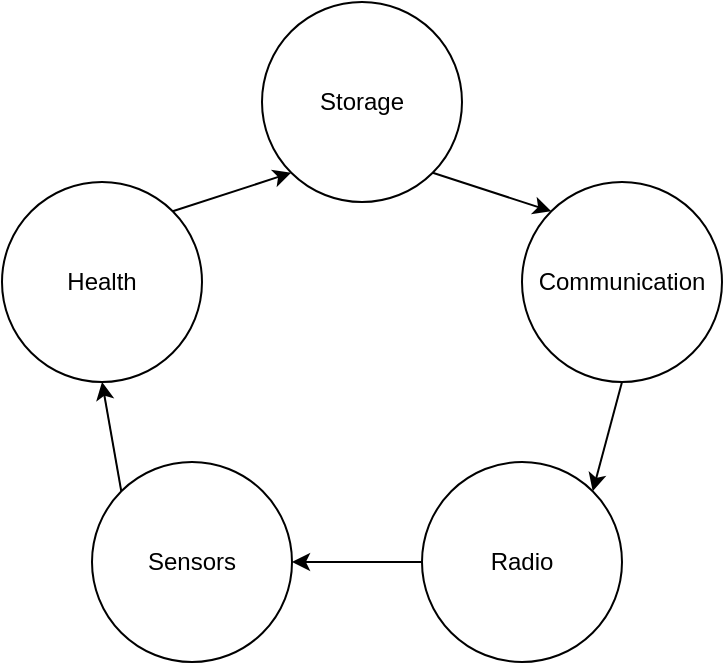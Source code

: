 <mxfile version="27.1.1">
  <diagram id="YjjsCy1DxRu_0fojxCVU" name="Page-1">
    <mxGraphModel dx="1273" dy="762" grid="1" gridSize="10" guides="1" tooltips="1" connect="1" arrows="1" fold="1" page="1" pageScale="1" pageWidth="850" pageHeight="1100" math="0" shadow="0">
      <root>
        <mxCell id="0" />
        <mxCell id="1" parent="0" />
        <mxCell id="JCfiOJFAUaMj5_Rsucs_-1" value="Storage" style="ellipse;whiteSpace=wrap;html=1;aspect=fixed;" vertex="1" parent="1">
          <mxGeometry x="410" y="110" width="100" height="100" as="geometry" />
        </mxCell>
        <mxCell id="JCfiOJFAUaMj5_Rsucs_-2" value="Communication" style="ellipse;whiteSpace=wrap;html=1;aspect=fixed;" vertex="1" parent="1">
          <mxGeometry x="540" y="200" width="100" height="100" as="geometry" />
        </mxCell>
        <mxCell id="JCfiOJFAUaMj5_Rsucs_-3" value="Sensors" style="ellipse;whiteSpace=wrap;html=1;aspect=fixed;" vertex="1" parent="1">
          <mxGeometry x="325" y="340" width="100" height="100" as="geometry" />
        </mxCell>
        <mxCell id="JCfiOJFAUaMj5_Rsucs_-4" value="Health" style="ellipse;whiteSpace=wrap;html=1;aspect=fixed;" vertex="1" parent="1">
          <mxGeometry x="280" y="200" width="100" height="100" as="geometry" />
        </mxCell>
        <mxCell id="JCfiOJFAUaMj5_Rsucs_-9" value="Radio" style="ellipse;whiteSpace=wrap;html=1;aspect=fixed;" vertex="1" parent="1">
          <mxGeometry x="490" y="340" width="100" height="100" as="geometry" />
        </mxCell>
        <mxCell id="JCfiOJFAUaMj5_Rsucs_-14" value="" style="endArrow=classic;html=1;rounded=0;exitX=1;exitY=0;exitDx=0;exitDy=0;entryX=0;entryY=1;entryDx=0;entryDy=0;" edge="1" parent="1" source="JCfiOJFAUaMj5_Rsucs_-4" target="JCfiOJFAUaMj5_Rsucs_-1">
          <mxGeometry width="50" height="50" relative="1" as="geometry">
            <mxPoint x="430" y="430" as="sourcePoint" />
            <mxPoint x="480" y="380" as="targetPoint" />
          </mxGeometry>
        </mxCell>
        <mxCell id="JCfiOJFAUaMj5_Rsucs_-15" value="" style="endArrow=classic;html=1;rounded=0;exitX=0;exitY=0;exitDx=0;exitDy=0;entryX=0.5;entryY=1;entryDx=0;entryDy=0;" edge="1" parent="1" source="JCfiOJFAUaMj5_Rsucs_-3" target="JCfiOJFAUaMj5_Rsucs_-4">
          <mxGeometry width="50" height="50" relative="1" as="geometry">
            <mxPoint x="430" y="430" as="sourcePoint" />
            <mxPoint x="480" y="380" as="targetPoint" />
          </mxGeometry>
        </mxCell>
        <mxCell id="JCfiOJFAUaMj5_Rsucs_-16" value="" style="endArrow=classic;html=1;rounded=0;exitX=0;exitY=0.5;exitDx=0;exitDy=0;entryX=1;entryY=0.5;entryDx=0;entryDy=0;" edge="1" parent="1" source="JCfiOJFAUaMj5_Rsucs_-9" target="JCfiOJFAUaMj5_Rsucs_-3">
          <mxGeometry width="50" height="50" relative="1" as="geometry">
            <mxPoint x="430" y="430" as="sourcePoint" />
            <mxPoint x="480" y="380" as="targetPoint" />
          </mxGeometry>
        </mxCell>
        <mxCell id="JCfiOJFAUaMj5_Rsucs_-17" value="" style="endArrow=classic;html=1;rounded=0;exitX=0.5;exitY=1;exitDx=0;exitDy=0;entryX=1;entryY=0;entryDx=0;entryDy=0;" edge="1" parent="1" source="JCfiOJFAUaMj5_Rsucs_-2" target="JCfiOJFAUaMj5_Rsucs_-9">
          <mxGeometry width="50" height="50" relative="1" as="geometry">
            <mxPoint x="430" y="430" as="sourcePoint" />
            <mxPoint x="480" y="380" as="targetPoint" />
          </mxGeometry>
        </mxCell>
        <mxCell id="JCfiOJFAUaMj5_Rsucs_-18" value="" style="endArrow=classic;html=1;rounded=0;exitX=1;exitY=1;exitDx=0;exitDy=0;entryX=0;entryY=0;entryDx=0;entryDy=0;" edge="1" parent="1" source="JCfiOJFAUaMj5_Rsucs_-1" target="JCfiOJFAUaMj5_Rsucs_-2">
          <mxGeometry width="50" height="50" relative="1" as="geometry">
            <mxPoint x="430" y="430" as="sourcePoint" />
            <mxPoint x="480" y="380" as="targetPoint" />
          </mxGeometry>
        </mxCell>
      </root>
    </mxGraphModel>
  </diagram>
</mxfile>
